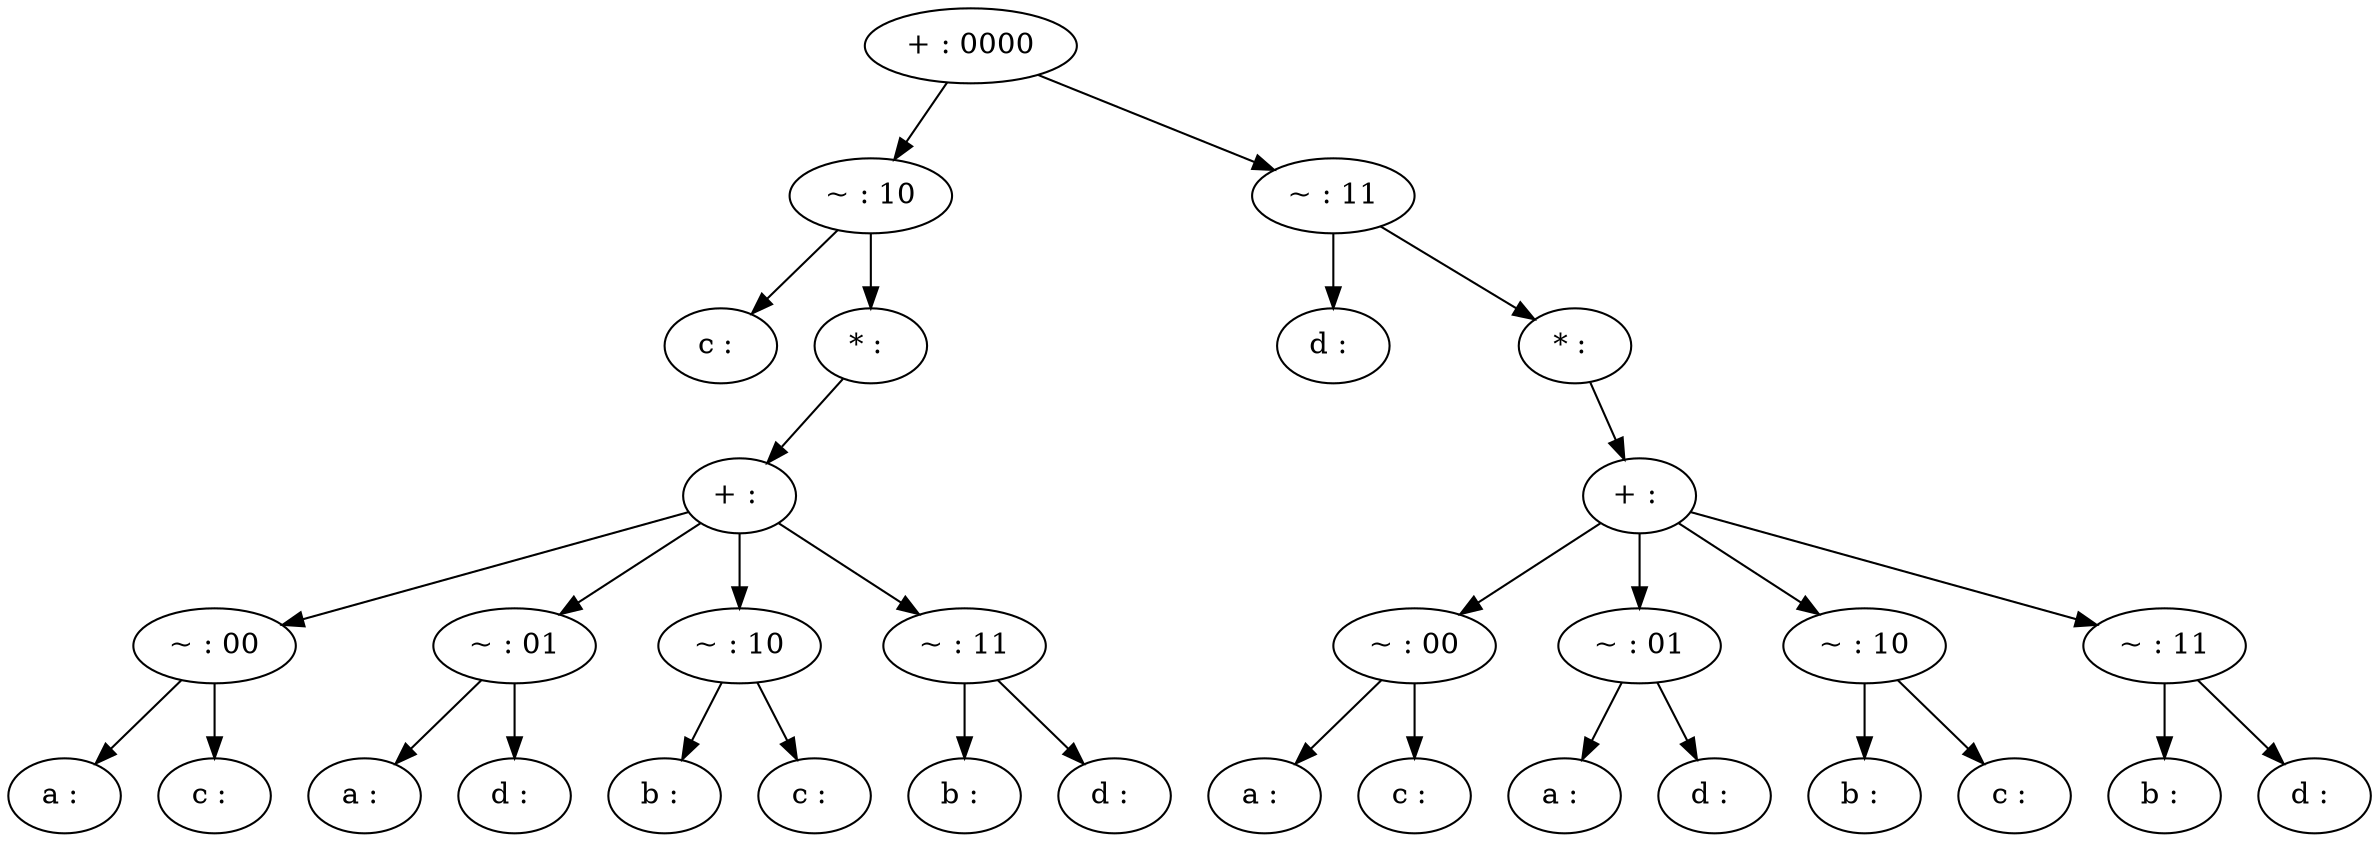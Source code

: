 // Iteration: 30
digraph {
	0 [label="+ : 0000"]
	1 [label="~ : 10"]
	2 [label="c : "]
	3 [label="* : "]
	4 [label="+ : "]
	5 [label="~ : 00"]
	6 [label="a : "]
	7 [label="c : "]
	8 [label="~ : 01"]
	9 [label="a : "]
	10 [label="d : "]
	11 [label="~ : 10"]
	12 [label="b : "]
	13 [label="c : "]
	14 [label="~ : 11"]
	15 [label="b : "]
	16 [label="d : "]
	17 [label="~ : 11"]
	18 [label="d : "]
	19 [label="* : "]
	20 [label="+ : "]
	21 [label="~ : 00"]
	22 [label="a : "]
	23 [label="c : "]
	24 [label="~ : 01"]
	25 [label="a : "]
	26 [label="d : "]
	27 [label="~ : 10"]
	28 [label="b : "]
	29 [label="c : "]
	30 [label="~ : 11"]
	31 [label="b : "]
	32 [label="d : "]
	0 -> 1
	1 -> 2
	1 -> 3
	3 -> 4
	4 -> 5
	5 -> 6
	5 -> 7
	4 -> 8
	8 -> 9
	8 -> 10
	4 -> 11
	11 -> 12
	11 -> 13
	4 -> 14
	14 -> 15
	14 -> 16
	0 -> 17
	17 -> 18
	17 -> 19
	19 -> 20
	20 -> 21
	21 -> 22
	21 -> 23
	20 -> 24
	24 -> 25
	24 -> 26
	20 -> 27
	27 -> 28
	27 -> 29
	20 -> 30
	30 -> 31
	30 -> 32
}
